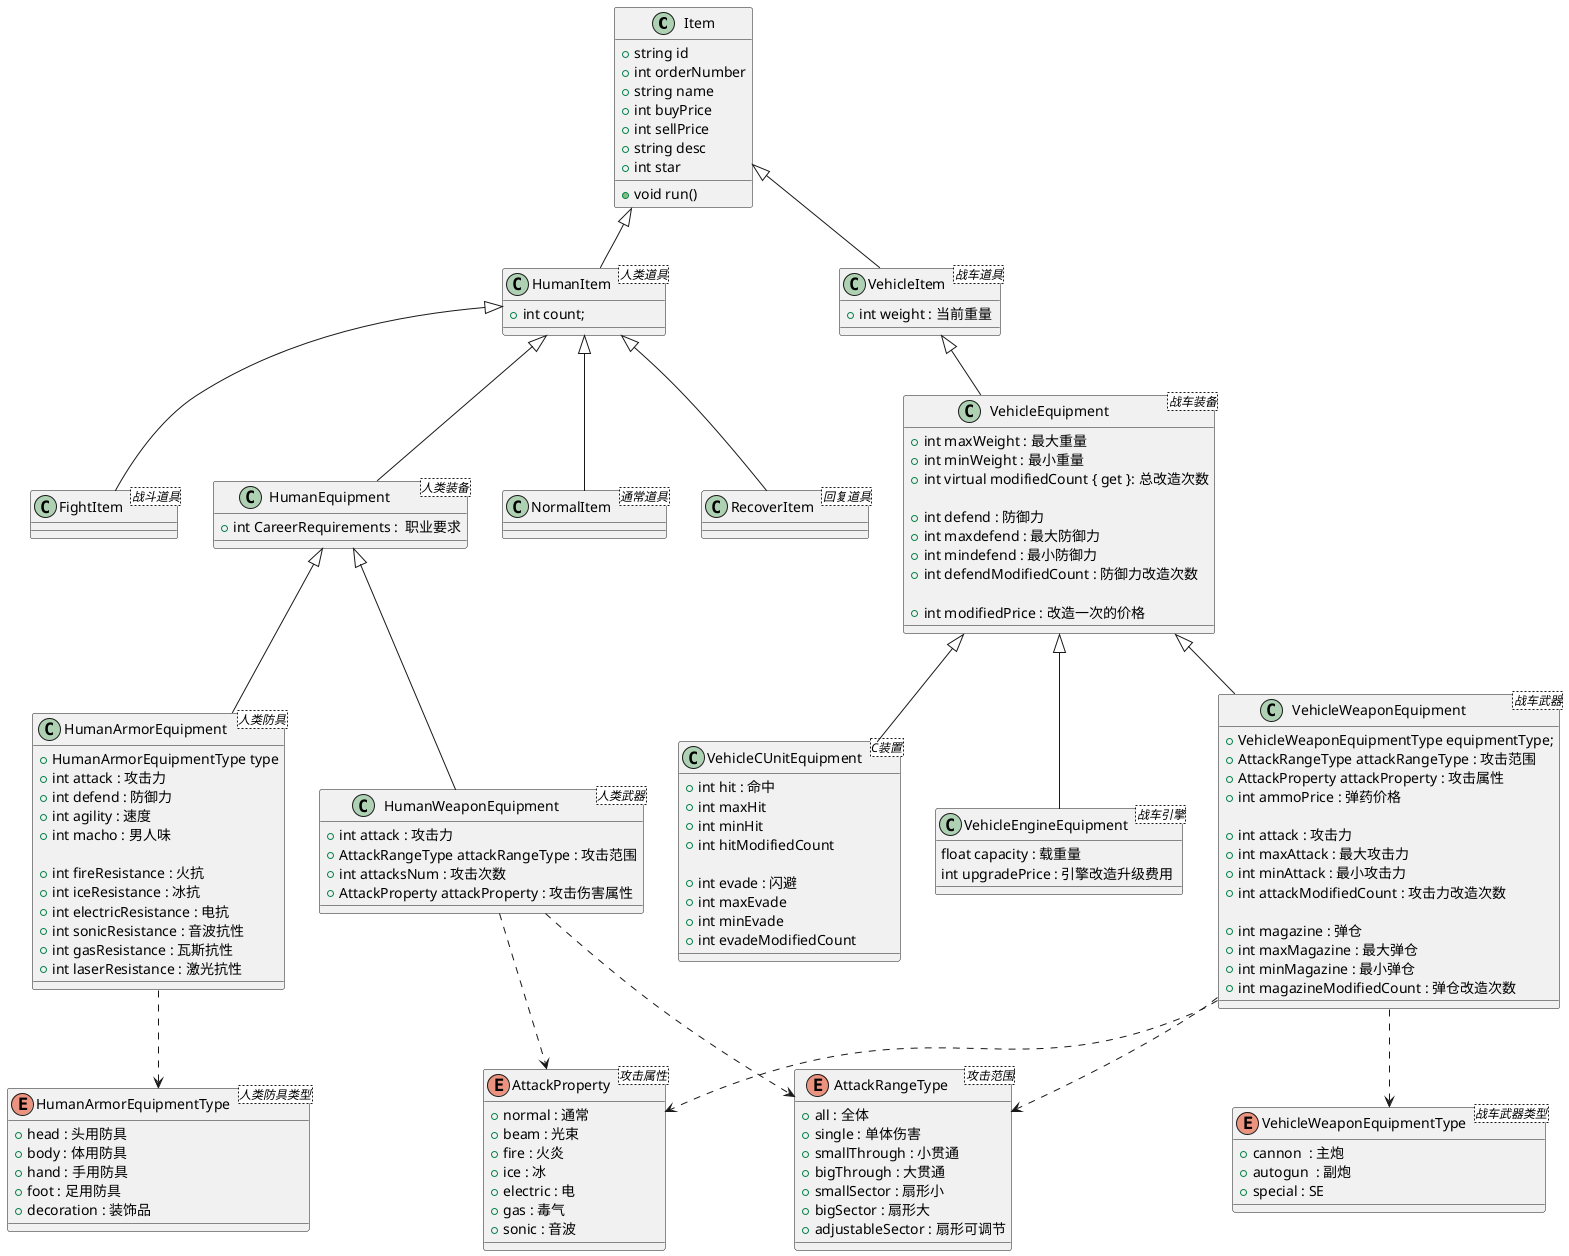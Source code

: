 @startuml Item 
Item <|-- HumanItem
HumanItem <|-- NormalItem
HumanItem <|-- RecoverItem
HumanItem <|-- FightItem
HumanItem <|-- HumanEquipment
HumanEquipment <|-- HumanWeaponEquipment
HumanWeaponEquipment ..>  AttackProperty
HumanWeaponEquipment ..>  AttackRangeType
HumanEquipment <|-- HumanArmorEquipment
HumanArmorEquipment ..> HumanArmorEquipmentType

Item <|-- VehicleItem
VehicleItem <|-- VehicleEquipment
VehicleEquipment <|-- VehicleWeaponEquipment
VehicleWeaponEquipment ..>  AttackProperty
VehicleWeaponEquipment ..>  AttackRangeType
VehicleWeaponEquipment ..> VehicleWeaponEquipmentType
VehicleEquipment <|-- VehicleCUnitEquipment
VehicleEquipment <|-- VehicleEngineEquipment


class Item 
{
   + string id
   + int orderNumber
   + string name
   + int buyPrice
   + int sellPrice
   + string desc
   + int star
   + void run()
}

class HumanItem  <人类道具>
{
    + int count;
}
class NormalItem <通常道具>
{
    
}
class RecoverItem <回复道具>
{

}
class FightItem <战斗道具>
{

}
class HumanEquipment <人类装备>
{
    + int CareerRequirements :  职业要求
}
class HumanWeaponEquipment <人类武器>
{

    + int attack : 攻击力
    + AttackRangeType attackRangeType : 攻击范围
    + int attacksNum : 攻击次数
    + AttackProperty attackProperty : 攻击伤害属性
}

class HumanArmorEquipment <人类防具>
{
    + HumanArmorEquipmentType type
    + int attack : 攻击力
    + int defend : 防御力
    + int agility : 速度
    + int macho : 男人味

    + int fireResistance : 火抗
    + int iceResistance : 冰抗
    + int electricResistance : 电抗
    + int sonicResistance : 音波抗性
    + int gasResistance : 瓦斯抗性
    + int laserResistance : 激光抗性
}

class VehicleItem <战车道具>
{
    + int weight : 当前重量
}

class VehicleEquipment <战车装备>
{
    + int maxWeight : 最大重量
    + int minWeight : 最小重量
    + int virtual modifiedCount { get }: 总改造次数 

    + int defend : 防御力
    + int maxdefend : 最大防御力
    + int mindefend : 最小防御力
    + int defendModifiedCount : 防御力改造次数

    + int modifiedPrice : 改造一次的价格
}

class VehicleWeaponEquipment <战车武器>
{
    + VehicleWeaponEquipmentType equipmentType;
    + AttackRangeType attackRangeType : 攻击范围
    + AttackProperty attackProperty : 攻击属性
    + int ammoPrice : 弹药价格

    + int attack : 攻击力
    + int maxAttack : 最大攻击力
    + int minAttack : 最小攻击力
    + int attackModifiedCount : 攻击力改造次数

    + int magazine : 弹仓
    + int maxMagazine : 最大弹仓
    + int minMagazine : 最小弹仓
    + int magazineModifiedCount : 弹仓改造次数
}

class VehicleCUnitEquipment <C装置>
{
    
    + int hit : 命中
    + int maxHit
    + int minHit
    + int hitModifiedCount

    + int evade : 闪避
    + int maxEvade
    + int minEvade
    + int evadeModifiedCount
}

class VehicleEngineEquipment <战车引擎>
{
    float capacity : 载重量
    int upgradePrice : 引擎改造升级费用
}

enum HumanArmorEquipmentType <人类防具类型>
{
    + head : 头用防具
    + body : 体用防具
    + hand : 手用防具
    + foot : 足用防具
    + decoration : 装饰品
}
enum VehicleWeaponEquipmentType <战车武器类型>
{
    + cannon  : 主炮
    + autogun  : 副炮
    + special : SE
}
enum AttackProperty <攻击属性>
{
    + normal : 通常
    + beam : 光束
    + fire : 火炎
    + ice : 冰
    + electric : 电
    + gas : 毒气
    + sonic : 音波
}
enum AttackRangeType <攻击范围>
{
    + all : 全体  
    + single : 单体伤害  
    + smallThrough : 小贯通  
    + bigThrough : 大贯通  
    + smallSector : 扇形小  
    + bigSector : 扇形大  
    + adjustableSector : 扇形可调节  
}

@enduml